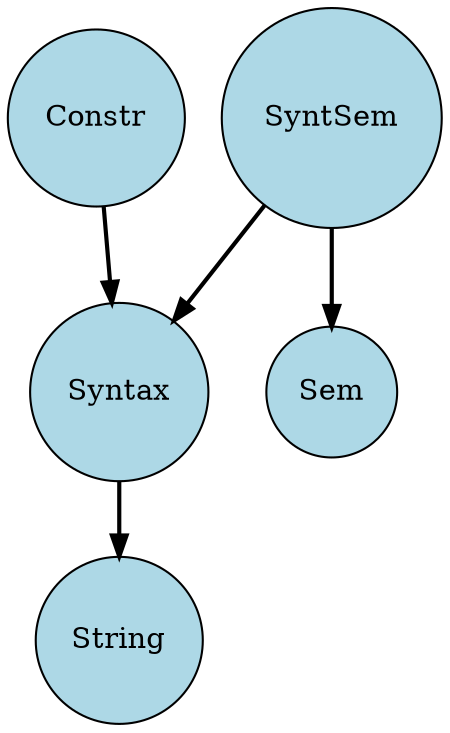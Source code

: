 strict digraph "both-patterns" {
  node [shape="circle",style="filled",fillcolor="lightblue"]
  edge [style="bold"]
  "SyntSem" -> "Syntax"
  "SyntSem" -> "Sem"
  "Constr" -> "Syntax"
  "Syntax" -> "String"
}
